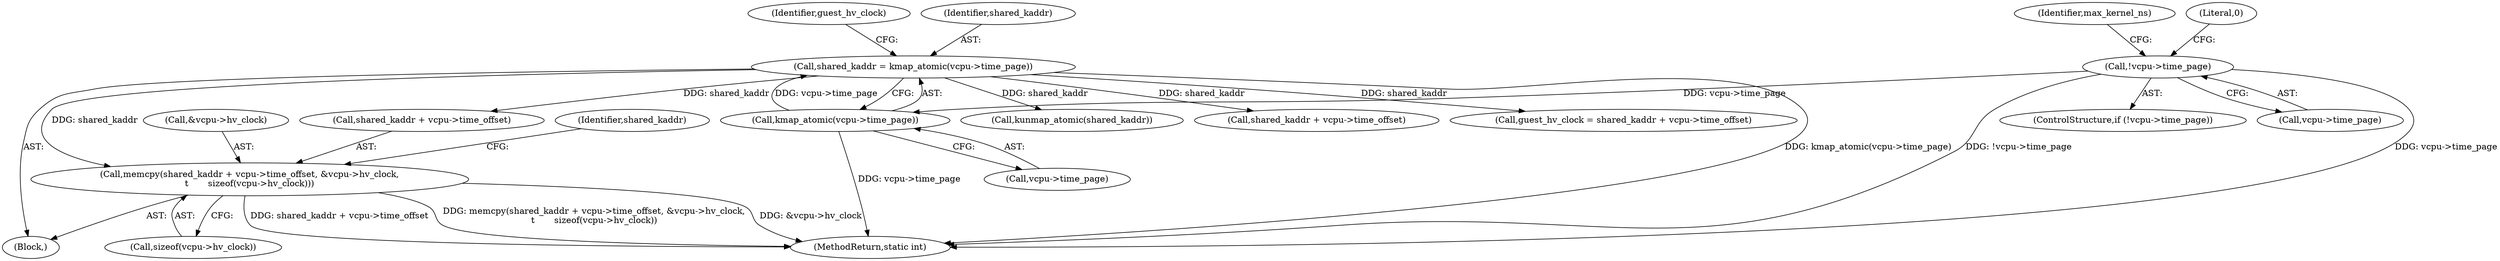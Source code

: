 digraph "0_linux_0b79459b482e85cb7426aa7da683a9f2c97aeae1_0@API" {
"1000404" [label="(Call,memcpy(shared_kaddr + vcpu->time_offset, &vcpu->hv_clock,\n\t       sizeof(vcpu->hv_clock)))"];
"1000359" [label="(Call,shared_kaddr = kmap_atomic(vcpu->time_page))"];
"1000361" [label="(Call,kmap_atomic(vcpu->time_page))"];
"1000233" [label="(Call,!vcpu->time_page)"];
"1000234" [label="(Call,vcpu->time_page)"];
"1000418" [label="(Call,kunmap_atomic(shared_kaddr))"];
"1000405" [label="(Call,shared_kaddr + vcpu->time_offset)"];
"1000111" [label="(Block,)"];
"1000366" [label="(Identifier,guest_hv_clock)"];
"1000414" [label="(Call,sizeof(vcpu->hv_clock))"];
"1000240" [label="(Identifier,max_kernel_ns)"];
"1000359" [label="(Call,shared_kaddr = kmap_atomic(vcpu->time_page))"];
"1000419" [label="(Identifier,shared_kaddr)"];
"1000361" [label="(Call,kmap_atomic(vcpu->time_page))"];
"1000431" [label="(MethodReturn,static int)"];
"1000232" [label="(ControlStructure,if (!vcpu->time_page))"];
"1000367" [label="(Call,shared_kaddr + vcpu->time_offset)"];
"1000365" [label="(Call,guest_hv_clock = shared_kaddr + vcpu->time_offset)"];
"1000238" [label="(Literal,0)"];
"1000360" [label="(Identifier,shared_kaddr)"];
"1000362" [label="(Call,vcpu->time_page)"];
"1000410" [label="(Call,&vcpu->hv_clock)"];
"1000233" [label="(Call,!vcpu->time_page)"];
"1000404" [label="(Call,memcpy(shared_kaddr + vcpu->time_offset, &vcpu->hv_clock,\n\t       sizeof(vcpu->hv_clock)))"];
"1000404" -> "1000111"  [label="AST: "];
"1000404" -> "1000414"  [label="CFG: "];
"1000405" -> "1000404"  [label="AST: "];
"1000410" -> "1000404"  [label="AST: "];
"1000414" -> "1000404"  [label="AST: "];
"1000419" -> "1000404"  [label="CFG: "];
"1000404" -> "1000431"  [label="DDG: shared_kaddr + vcpu->time_offset"];
"1000404" -> "1000431"  [label="DDG: memcpy(shared_kaddr + vcpu->time_offset, &vcpu->hv_clock,\n\t       sizeof(vcpu->hv_clock))"];
"1000404" -> "1000431"  [label="DDG: &vcpu->hv_clock"];
"1000359" -> "1000404"  [label="DDG: shared_kaddr"];
"1000359" -> "1000111"  [label="AST: "];
"1000359" -> "1000361"  [label="CFG: "];
"1000360" -> "1000359"  [label="AST: "];
"1000361" -> "1000359"  [label="AST: "];
"1000366" -> "1000359"  [label="CFG: "];
"1000359" -> "1000431"  [label="DDG: kmap_atomic(vcpu->time_page)"];
"1000361" -> "1000359"  [label="DDG: vcpu->time_page"];
"1000359" -> "1000365"  [label="DDG: shared_kaddr"];
"1000359" -> "1000367"  [label="DDG: shared_kaddr"];
"1000359" -> "1000405"  [label="DDG: shared_kaddr"];
"1000359" -> "1000418"  [label="DDG: shared_kaddr"];
"1000361" -> "1000362"  [label="CFG: "];
"1000362" -> "1000361"  [label="AST: "];
"1000361" -> "1000431"  [label="DDG: vcpu->time_page"];
"1000233" -> "1000361"  [label="DDG: vcpu->time_page"];
"1000233" -> "1000232"  [label="AST: "];
"1000233" -> "1000234"  [label="CFG: "];
"1000234" -> "1000233"  [label="AST: "];
"1000238" -> "1000233"  [label="CFG: "];
"1000240" -> "1000233"  [label="CFG: "];
"1000233" -> "1000431"  [label="DDG: !vcpu->time_page"];
"1000233" -> "1000431"  [label="DDG: vcpu->time_page"];
}
